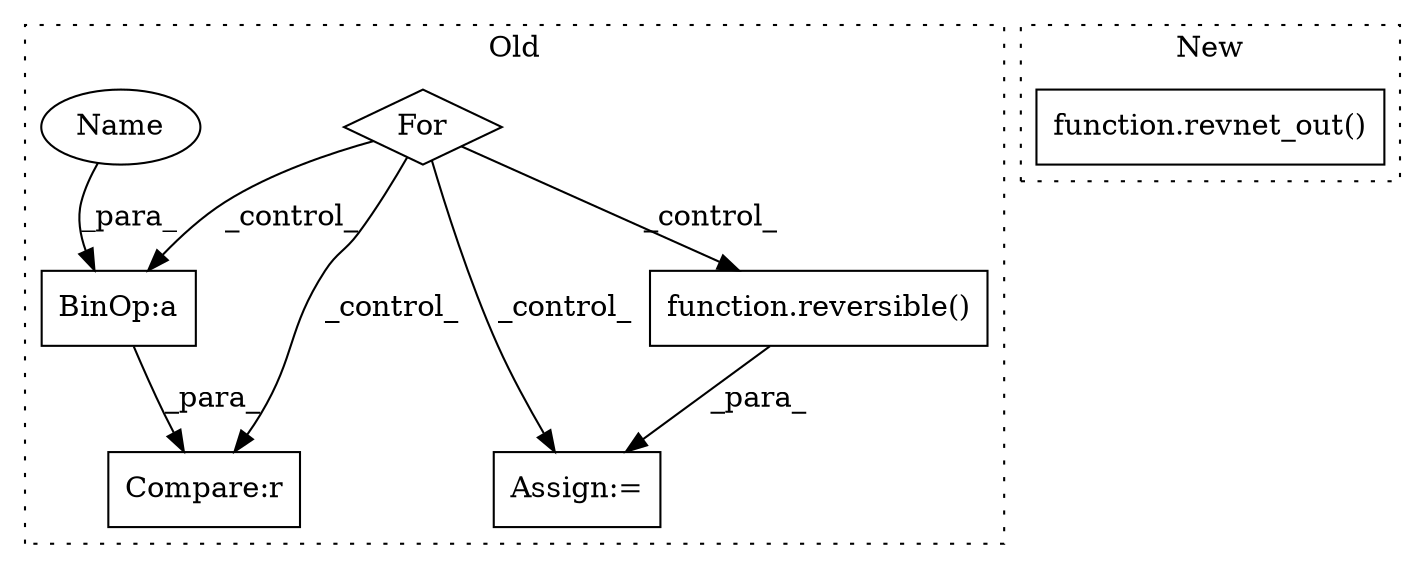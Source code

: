 digraph G {
subgraph cluster0 {
1 [label="For" a="107" s="1073,1117" l="4,14" shape="diamond"];
3 [label="function.reversible()" a="75" s="1137,1173" l="11,1" shape="box"];
4 [label="BinOp:a" a="82" s="1308" l="3" shape="box"];
5 [label="Compare:r" a="40" s="1303" l="71" shape="box"];
6 [label="Assign:=" a="68" s="1247" l="3" shape="box"];
7 [label="Name" a="87" s="1303" l="5" shape="ellipse"];
label = "Old";
style="dotted";
}
subgraph cluster1 {
2 [label="function.revnet_out()" a="75" s="1964,1978" l="11,1" shape="box"];
label = "New";
style="dotted";
}
1 -> 6 [label="_control_"];
1 -> 5 [label="_control_"];
1 -> 3 [label="_control_"];
1 -> 4 [label="_control_"];
3 -> 6 [label="_para_"];
4 -> 5 [label="_para_"];
7 -> 4 [label="_para_"];
}